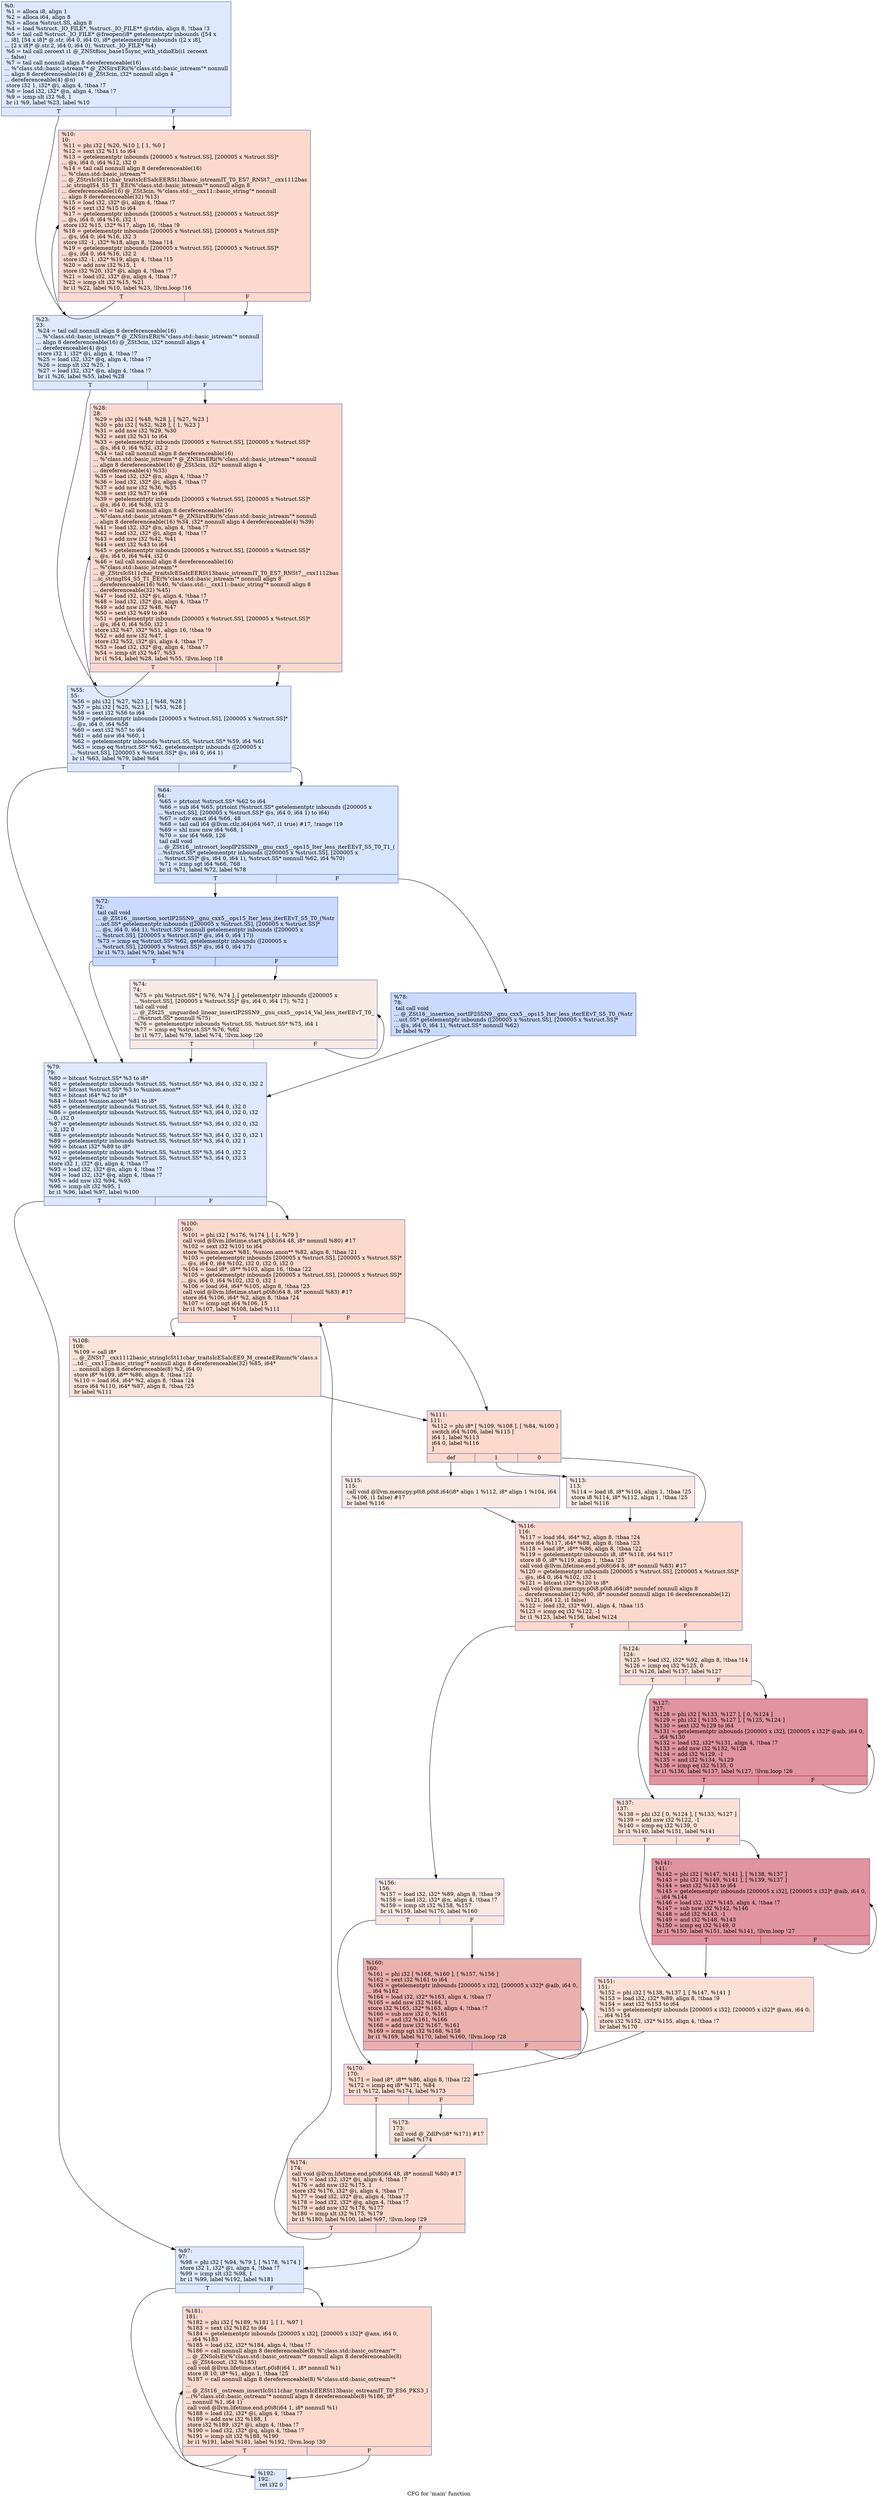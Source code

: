 digraph "CFG for 'main' function" {
	label="CFG for 'main' function";

	Node0x55804d13d630 [shape=record,color="#3d50c3ff", style=filled, fillcolor="#b5cdfa70",label="{%0:\l  %1 = alloca i8, align 1\l  %2 = alloca i64, align 8\l  %3 = alloca %struct.SS, align 8\l  %4 = load %struct._IO_FILE*, %struct._IO_FILE** @stdin, align 8, !tbaa !3\l  %5 = tail call %struct._IO_FILE* @freopen(i8* getelementptr inbounds ([54 x\l... i8], [54 x i8]* @.str, i64 0, i64 0), i8* getelementptr inbounds ([2 x i8],\l... [2 x i8]* @.str.2, i64 0, i64 0), %struct._IO_FILE* %4)\l  %6 = tail call zeroext i1 @_ZNSt8ios_base15sync_with_stdioEb(i1 zeroext\l... false)\l  %7 = tail call nonnull align 8 dereferenceable(16)\l... %\"class.std::basic_istream\"* @_ZNSirsERi(%\"class.std::basic_istream\"* nonnull\l... align 8 dereferenceable(16) @_ZSt3cin, i32* nonnull align 4\l... dereferenceable(4) @n)\l  store i32 1, i32* @i, align 4, !tbaa !7\l  %8 = load i32, i32* @n, align 4, !tbaa !7\l  %9 = icmp slt i32 %8, 1\l  br i1 %9, label %23, label %10\l|{<s0>T|<s1>F}}"];
	Node0x55804d13d630:s0 -> Node0x55804d13d960;
	Node0x55804d13d630:s1 -> Node0x55804d13ec20;
	Node0x55804d13ec20 [shape=record,color="#3d50c3ff", style=filled, fillcolor="#f7ac8e70",label="{%10:\l10:                                               \l  %11 = phi i32 [ %20, %10 ], [ 1, %0 ]\l  %12 = sext i32 %11 to i64\l  %13 = getelementptr inbounds [200005 x %struct.SS], [200005 x %struct.SS]*\l... @s, i64 0, i64 %12, i32 0\l  %14 = tail call nonnull align 8 dereferenceable(16)\l... %\"class.std::basic_istream\"*\l... @_ZStrsIcSt11char_traitsIcESaIcEERSt13basic_istreamIT_T0_ES7_RNSt7__cxx1112bas\l...ic_stringIS4_S5_T1_EE(%\"class.std::basic_istream\"* nonnull align 8\l... dereferenceable(16) @_ZSt3cin, %\"class.std::__cxx11::basic_string\"* nonnull\l... align 8 dereferenceable(32) %13)\l  %15 = load i32, i32* @i, align 4, !tbaa !7\l  %16 = sext i32 %15 to i64\l  %17 = getelementptr inbounds [200005 x %struct.SS], [200005 x %struct.SS]*\l... @s, i64 0, i64 %16, i32 1\l  store i32 %15, i32* %17, align 16, !tbaa !9\l  %18 = getelementptr inbounds [200005 x %struct.SS], [200005 x %struct.SS]*\l... @s, i64 0, i64 %16, i32 3\l  store i32 -1, i32* %18, align 8, !tbaa !14\l  %19 = getelementptr inbounds [200005 x %struct.SS], [200005 x %struct.SS]*\l... @s, i64 0, i64 %16, i32 2\l  store i32 -1, i32* %19, align 4, !tbaa !15\l  %20 = add nsw i32 %15, 1\l  store i32 %20, i32* @i, align 4, !tbaa !7\l  %21 = load i32, i32* @n, align 4, !tbaa !7\l  %22 = icmp slt i32 %15, %21\l  br i1 %22, label %10, label %23, !llvm.loop !16\l|{<s0>T|<s1>F}}"];
	Node0x55804d13ec20:s0 -> Node0x55804d13ec20;
	Node0x55804d13ec20:s1 -> Node0x55804d13d960;
	Node0x55804d13d960 [shape=record,color="#3d50c3ff", style=filled, fillcolor="#b5cdfa70",label="{%23:\l23:                                               \l  %24 = tail call nonnull align 8 dereferenceable(16)\l... %\"class.std::basic_istream\"* @_ZNSirsERi(%\"class.std::basic_istream\"* nonnull\l... align 8 dereferenceable(16) @_ZSt3cin, i32* nonnull align 4\l... dereferenceable(4) @q)\l  store i32 1, i32* @i, align 4, !tbaa !7\l  %25 = load i32, i32* @q, align 4, !tbaa !7\l  %26 = icmp slt i32 %25, 1\l  %27 = load i32, i32* @n, align 4, !tbaa !7\l  br i1 %26, label %55, label %28\l|{<s0>T|<s1>F}}"];
	Node0x55804d13d960:s0 -> Node0x55804d13fdf0;
	Node0x55804d13d960:s1 -> Node0x55804d13fe40;
	Node0x55804d13fe40 [shape=record,color="#3d50c3ff", style=filled, fillcolor="#f7ac8e70",label="{%28:\l28:                                               \l  %29 = phi i32 [ %48, %28 ], [ %27, %23 ]\l  %30 = phi i32 [ %52, %28 ], [ 1, %23 ]\l  %31 = add nsw i32 %29, %30\l  %32 = sext i32 %31 to i64\l  %33 = getelementptr inbounds [200005 x %struct.SS], [200005 x %struct.SS]*\l... @s, i64 0, i64 %32, i32 2\l  %34 = tail call nonnull align 8 dereferenceable(16)\l... %\"class.std::basic_istream\"* @_ZNSirsERi(%\"class.std::basic_istream\"* nonnull\l... align 8 dereferenceable(16) @_ZSt3cin, i32* nonnull align 4\l... dereferenceable(4) %33)\l  %35 = load i32, i32* @n, align 4, !tbaa !7\l  %36 = load i32, i32* @i, align 4, !tbaa !7\l  %37 = add nsw i32 %36, %35\l  %38 = sext i32 %37 to i64\l  %39 = getelementptr inbounds [200005 x %struct.SS], [200005 x %struct.SS]*\l... @s, i64 0, i64 %38, i32 3\l  %40 = tail call nonnull align 8 dereferenceable(16)\l... %\"class.std::basic_istream\"* @_ZNSirsERi(%\"class.std::basic_istream\"* nonnull\l... align 8 dereferenceable(16) %34, i32* nonnull align 4 dereferenceable(4) %39)\l  %41 = load i32, i32* @n, align 4, !tbaa !7\l  %42 = load i32, i32* @i, align 4, !tbaa !7\l  %43 = add nsw i32 %42, %41\l  %44 = sext i32 %43 to i64\l  %45 = getelementptr inbounds [200005 x %struct.SS], [200005 x %struct.SS]*\l... @s, i64 0, i64 %44, i32 0\l  %46 = tail call nonnull align 8 dereferenceable(16)\l... %\"class.std::basic_istream\"*\l... @_ZStrsIcSt11char_traitsIcESaIcEERSt13basic_istreamIT_T0_ES7_RNSt7__cxx1112bas\l...ic_stringIS4_S5_T1_EE(%\"class.std::basic_istream\"* nonnull align 8\l... dereferenceable(16) %40, %\"class.std::__cxx11::basic_string\"* nonnull align 8\l... dereferenceable(32) %45)\l  %47 = load i32, i32* @i, align 4, !tbaa !7\l  %48 = load i32, i32* @n, align 4, !tbaa !7\l  %49 = add nsw i32 %48, %47\l  %50 = sext i32 %49 to i64\l  %51 = getelementptr inbounds [200005 x %struct.SS], [200005 x %struct.SS]*\l... @s, i64 0, i64 %50, i32 1\l  store i32 %47, i32* %51, align 16, !tbaa !9\l  %52 = add nsw i32 %47, 1\l  store i32 %52, i32* @i, align 4, !tbaa !7\l  %53 = load i32, i32* @q, align 4, !tbaa !7\l  %54 = icmp slt i32 %47, %53\l  br i1 %54, label %28, label %55, !llvm.loop !18\l|{<s0>T|<s1>F}}"];
	Node0x55804d13fe40:s0 -> Node0x55804d13fe40;
	Node0x55804d13fe40:s1 -> Node0x55804d13fdf0;
	Node0x55804d13fdf0 [shape=record,color="#3d50c3ff", style=filled, fillcolor="#b5cdfa70",label="{%55:\l55:                                               \l  %56 = phi i32 [ %27, %23 ], [ %48, %28 ]\l  %57 = phi i32 [ %25, %23 ], [ %53, %28 ]\l  %58 = sext i32 %56 to i64\l  %59 = getelementptr inbounds [200005 x %struct.SS], [200005 x %struct.SS]*\l... @s, i64 0, i64 %58\l  %60 = sext i32 %57 to i64\l  %61 = add nsw i64 %60, 1\l  %62 = getelementptr inbounds %struct.SS, %struct.SS* %59, i64 %61\l  %63 = icmp eq %struct.SS* %62, getelementptr inbounds ([200005 x\l... %struct.SS], [200005 x %struct.SS]* @s, i64 0, i64 1)\l  br i1 %63, label %79, label %64\l|{<s0>T|<s1>F}}"];
	Node0x55804d13fdf0:s0 -> Node0x55804d141f10;
	Node0x55804d13fdf0:s1 -> Node0x55804d141f60;
	Node0x55804d141f60 [shape=record,color="#3d50c3ff", style=filled, fillcolor="#a5c3fe70",label="{%64:\l64:                                               \l  %65 = ptrtoint %struct.SS* %62 to i64\l  %66 = sub i64 %65, ptrtoint (%struct.SS* getelementptr inbounds ([200005 x\l... %struct.SS], [200005 x %struct.SS]* @s, i64 0, i64 1) to i64)\l  %67 = sdiv exact i64 %66, 48\l  %68 = tail call i64 @llvm.ctlz.i64(i64 %67, i1 true) #17, !range !19\l  %69 = shl nuw nsw i64 %68, 1\l  %70 = xor i64 %69, 126\l  tail call void\l... @_ZSt16__introsort_loopIP2SSlN9__gnu_cxx5__ops15_Iter_less_iterEEvT_S5_T0_T1_(\l...%struct.SS* getelementptr inbounds ([200005 x %struct.SS], [200005 x\l... %struct.SS]* @s, i64 0, i64 1), %struct.SS* nonnull %62, i64 %70)\l  %71 = icmp sgt i64 %66, 768\l  br i1 %71, label %72, label %78\l|{<s0>T|<s1>F}}"];
	Node0x55804d141f60:s0 -> Node0x55804d142b20;
	Node0x55804d141f60:s1 -> Node0x55804d142bb0;
	Node0x55804d142b20 [shape=record,color="#3d50c3ff", style=filled, fillcolor="#88abfd70",label="{%72:\l72:                                               \l  tail call void\l... @_ZSt16__insertion_sortIP2SSN9__gnu_cxx5__ops15_Iter_less_iterEEvT_S5_T0_(%str\l...uct.SS* getelementptr inbounds ([200005 x %struct.SS], [200005 x %struct.SS]*\l... @s, i64 0, i64 1), %struct.SS* nonnull getelementptr inbounds ([200005 x\l... %struct.SS], [200005 x %struct.SS]* @s, i64 0, i64 17))\l  %73 = icmp eq %struct.SS* %62, getelementptr inbounds ([200005 x\l... %struct.SS], [200005 x %struct.SS]* @s, i64 0, i64 17)\l  br i1 %73, label %79, label %74\l|{<s0>T|<s1>F}}"];
	Node0x55804d142b20:s0 -> Node0x55804d141f10;
	Node0x55804d142b20:s1 -> Node0x55804d1430d0;
	Node0x55804d1430d0 [shape=record,color="#3d50c3ff", style=filled, fillcolor="#eed0c070",label="{%74:\l74:                                               \l  %75 = phi %struct.SS* [ %76, %74 ], [ getelementptr inbounds ([200005 x\l... %struct.SS], [200005 x %struct.SS]* @s, i64 0, i64 17), %72 ]\l  tail call void\l... @_ZSt25__unguarded_linear_insertIP2SSN9__gnu_cxx5__ops14_Val_less_iterEEvT_T0_\l...(%struct.SS* nonnull %75)\l  %76 = getelementptr inbounds %struct.SS, %struct.SS* %75, i64 1\l  %77 = icmp eq %struct.SS* %76, %62\l  br i1 %77, label %79, label %74, !llvm.loop !20\l|{<s0>T|<s1>F}}"];
	Node0x55804d1430d0:s0 -> Node0x55804d141f10;
	Node0x55804d1430d0:s1 -> Node0x55804d1430d0;
	Node0x55804d142bb0 [shape=record,color="#3d50c3ff", style=filled, fillcolor="#88abfd70",label="{%78:\l78:                                               \l  tail call void\l... @_ZSt16__insertion_sortIP2SSN9__gnu_cxx5__ops15_Iter_less_iterEEvT_S5_T0_(%str\l...uct.SS* getelementptr inbounds ([200005 x %struct.SS], [200005 x %struct.SS]*\l... @s, i64 0, i64 1), %struct.SS* nonnull %62)\l  br label %79\l}"];
	Node0x55804d142bb0 -> Node0x55804d141f10;
	Node0x55804d141f10 [shape=record,color="#3d50c3ff", style=filled, fillcolor="#b5cdfa70",label="{%79:\l79:                                               \l  %80 = bitcast %struct.SS* %3 to i8*\l  %81 = getelementptr inbounds %struct.SS, %struct.SS* %3, i64 0, i32 0, i32 2\l  %82 = bitcast %struct.SS* %3 to %union.anon**\l  %83 = bitcast i64* %2 to i8*\l  %84 = bitcast %union.anon* %81 to i8*\l  %85 = getelementptr inbounds %struct.SS, %struct.SS* %3, i64 0, i32 0\l  %86 = getelementptr inbounds %struct.SS, %struct.SS* %3, i64 0, i32 0, i32\l... 0, i32 0\l  %87 = getelementptr inbounds %struct.SS, %struct.SS* %3, i64 0, i32 0, i32\l... 2, i32 0\l  %88 = getelementptr inbounds %struct.SS, %struct.SS* %3, i64 0, i32 0, i32 1\l  %89 = getelementptr inbounds %struct.SS, %struct.SS* %3, i64 0, i32 1\l  %90 = bitcast i32* %89 to i8*\l  %91 = getelementptr inbounds %struct.SS, %struct.SS* %3, i64 0, i32 2\l  %92 = getelementptr inbounds %struct.SS, %struct.SS* %3, i64 0, i32 3\l  store i32 1, i32* @i, align 4, !tbaa !7\l  %93 = load i32, i32* @n, align 4, !tbaa !7\l  %94 = load i32, i32* @q, align 4, !tbaa !7\l  %95 = add nsw i32 %94, %93\l  %96 = icmp slt i32 %95, 1\l  br i1 %96, label %97, label %100\l|{<s0>T|<s1>F}}"];
	Node0x55804d141f10:s0 -> Node0x55804d144540;
	Node0x55804d141f10:s1 -> Node0x55804d144590;
	Node0x55804d144540 [shape=record,color="#3d50c3ff", style=filled, fillcolor="#b5cdfa70",label="{%97:\l97:                                               \l  %98 = phi i32 [ %94, %79 ], [ %178, %174 ]\l  store i32 1, i32* @i, align 4, !tbaa !7\l  %99 = icmp slt i32 %98, 1\l  br i1 %99, label %192, label %181\l|{<s0>T|<s1>F}}"];
	Node0x55804d144540:s0 -> Node0x55804d144890;
	Node0x55804d144540:s1 -> Node0x55804d144920;
	Node0x55804d144590 [shape=record,color="#3d50c3ff", style=filled, fillcolor="#f7ac8e70",label="{%100:\l100:                                              \l  %101 = phi i32 [ %176, %174 ], [ 1, %79 ]\l  call void @llvm.lifetime.start.p0i8(i64 48, i8* nonnull %80) #17\l  %102 = sext i32 %101 to i64\l  store %union.anon* %81, %union.anon** %82, align 8, !tbaa !21\l  %103 = getelementptr inbounds [200005 x %struct.SS], [200005 x %struct.SS]*\l... @s, i64 0, i64 %102, i32 0, i32 0, i32 0\l  %104 = load i8*, i8** %103, align 16, !tbaa !22\l  %105 = getelementptr inbounds [200005 x %struct.SS], [200005 x %struct.SS]*\l... @s, i64 0, i64 %102, i32 0, i32 1\l  %106 = load i64, i64* %105, align 8, !tbaa !23\l  call void @llvm.lifetime.start.p0i8(i64 8, i8* nonnull %83) #17\l  store i64 %106, i64* %2, align 8, !tbaa !24\l  %107 = icmp ugt i64 %106, 15\l  br i1 %107, label %108, label %111\l|{<s0>T|<s1>F}}"];
	Node0x55804d144590:s0 -> Node0x55804d145b20;
	Node0x55804d144590:s1 -> Node0x55804d145bb0;
	Node0x55804d145b20 [shape=record,color="#3d50c3ff", style=filled, fillcolor="#f5c1a970",label="{%108:\l108:                                              \l  %109 = call i8*\l... @_ZNSt7__cxx1112basic_stringIcSt11char_traitsIcESaIcEE9_M_createERmm(%\"class.s\l...td::__cxx11::basic_string\"* nonnull align 8 dereferenceable(32) %85, i64*\l... nonnull align 8 dereferenceable(8) %2, i64 0)\l  store i8* %109, i8** %86, align 8, !tbaa !22\l  %110 = load i64, i64* %2, align 8, !tbaa !24\l  store i64 %110, i64* %87, align 8, !tbaa !25\l  br label %111\l}"];
	Node0x55804d145b20 -> Node0x55804d145bb0;
	Node0x55804d145bb0 [shape=record,color="#3d50c3ff", style=filled, fillcolor="#f7ac8e70",label="{%111:\l111:                                              \l  %112 = phi i8* [ %109, %108 ], [ %84, %100 ]\l  switch i64 %106, label %115 [\l    i64 1, label %113\l    i64 0, label %116\l  ]\l|{<s0>def|<s1>1|<s2>0}}"];
	Node0x55804d145bb0:s0 -> Node0x55804d146950;
	Node0x55804d145bb0:s1 -> Node0x55804d1469a0;
	Node0x55804d145bb0:s2 -> Node0x55804d146a30;
	Node0x55804d1469a0 [shape=record,color="#3d50c3ff", style=filled, fillcolor="#efcebd70",label="{%113:\l113:                                              \l  %114 = load i8, i8* %104, align 1, !tbaa !25\l  store i8 %114, i8* %112, align 1, !tbaa !25\l  br label %116\l}"];
	Node0x55804d1469a0 -> Node0x55804d146a30;
	Node0x55804d146950 [shape=record,color="#3d50c3ff", style=filled, fillcolor="#efcebd70",label="{%115:\l115:                                              \l  call void @llvm.memcpy.p0i8.p0i8.i64(i8* align 1 %112, i8* align 1 %104, i64\l... %106, i1 false) #17\l  br label %116\l}"];
	Node0x55804d146950 -> Node0x55804d146a30;
	Node0x55804d146a30 [shape=record,color="#3d50c3ff", style=filled, fillcolor="#f7ac8e70",label="{%116:\l116:                                              \l  %117 = load i64, i64* %2, align 8, !tbaa !24\l  store i64 %117, i64* %88, align 8, !tbaa !23\l  %118 = load i8*, i8** %86, align 8, !tbaa !22\l  %119 = getelementptr inbounds i8, i8* %118, i64 %117\l  store i8 0, i8* %119, align 1, !tbaa !25\l  call void @llvm.lifetime.end.p0i8(i64 8, i8* nonnull %83) #17\l  %120 = getelementptr inbounds [200005 x %struct.SS], [200005 x %struct.SS]*\l... @s, i64 0, i64 %102, i32 1\l  %121 = bitcast i32* %120 to i8*\l  call void @llvm.memcpy.p0i8.p0i8.i64(i8* noundef nonnull align 8\l... dereferenceable(12) %90, i8* noundef nonnull align 16 dereferenceable(12)\l... %121, i64 12, i1 false)\l  %122 = load i32, i32* %91, align 4, !tbaa !15\l  %123 = icmp eq i32 %122, -1\l  br i1 %123, label %156, label %124\l|{<s0>T|<s1>F}}"];
	Node0x55804d146a30:s0 -> Node0x55804d149600;
	Node0x55804d146a30:s1 -> Node0x55804d149650;
	Node0x55804d149650 [shape=record,color="#3d50c3ff", style=filled, fillcolor="#f7bca170",label="{%124:\l124:                                              \l  %125 = load i32, i32* %92, align 8, !tbaa !14\l  %126 = icmp eq i32 %125, 0\l  br i1 %126, label %137, label %127\l|{<s0>T|<s1>F}}"];
	Node0x55804d149650:s0 -> Node0x55804d149e60;
	Node0x55804d149650:s1 -> Node0x55804d149eb0;
	Node0x55804d149eb0 [shape=record,color="#b70d28ff", style=filled, fillcolor="#b70d2870",label="{%127:\l127:                                              \l  %128 = phi i32 [ %133, %127 ], [ 0, %124 ]\l  %129 = phi i32 [ %135, %127 ], [ %125, %124 ]\l  %130 = sext i32 %129 to i64\l  %131 = getelementptr inbounds [200005 x i32], [200005 x i32]* @aib, i64 0,\l... i64 %130\l  %132 = load i32, i32* %131, align 4, !tbaa !7\l  %133 = add nsw i32 %132, %128\l  %134 = add i32 %129, -1\l  %135 = and i32 %134, %129\l  %136 = icmp eq i32 %135, 0\l  br i1 %136, label %137, label %127, !llvm.loop !26\l|{<s0>T|<s1>F}}"];
	Node0x55804d149eb0:s0 -> Node0x55804d149e60;
	Node0x55804d149eb0:s1 -> Node0x55804d149eb0;
	Node0x55804d149e60 [shape=record,color="#3d50c3ff", style=filled, fillcolor="#f7bca170",label="{%137:\l137:                                              \l  %138 = phi i32 [ 0, %124 ], [ %133, %127 ]\l  %139 = add nsw i32 %122, -1\l  %140 = icmp eq i32 %139, 0\l  br i1 %140, label %151, label %141\l|{<s0>T|<s1>F}}"];
	Node0x55804d149e60:s0 -> Node0x55804d14b5d0;
	Node0x55804d149e60:s1 -> Node0x55804d14b620;
	Node0x55804d14b620 [shape=record,color="#b70d28ff", style=filled, fillcolor="#b70d2870",label="{%141:\l141:                                              \l  %142 = phi i32 [ %147, %141 ], [ %138, %137 ]\l  %143 = phi i32 [ %149, %141 ], [ %139, %137 ]\l  %144 = sext i32 %143 to i64\l  %145 = getelementptr inbounds [200005 x i32], [200005 x i32]* @aib, i64 0,\l... i64 %144\l  %146 = load i32, i32* %145, align 4, !tbaa !7\l  %147 = sub nsw i32 %142, %146\l  %148 = add i32 %143, -1\l  %149 = and i32 %148, %143\l  %150 = icmp eq i32 %149, 0\l  br i1 %150, label %151, label %141, !llvm.loop !27\l|{<s0>T|<s1>F}}"];
	Node0x55804d14b620:s0 -> Node0x55804d14b5d0;
	Node0x55804d14b620:s1 -> Node0x55804d14b620;
	Node0x55804d14b5d0 [shape=record,color="#3d50c3ff", style=filled, fillcolor="#f7bca170",label="{%151:\l151:                                              \l  %152 = phi i32 [ %138, %137 ], [ %147, %141 ]\l  %153 = load i32, i32* %89, align 8, !tbaa !9\l  %154 = sext i32 %153 to i64\l  %155 = getelementptr inbounds [200005 x i32], [200005 x i32]* @ans, i64 0,\l... i64 %154\l  store i32 %152, i32* %155, align 4, !tbaa !7\l  br label %170\l}"];
	Node0x55804d14b5d0 -> Node0x55804d14c600;
	Node0x55804d149600 [shape=record,color="#3d50c3ff", style=filled, fillcolor="#f1ccb870",label="{%156:\l156:                                              \l  %157 = load i32, i32* %89, align 8, !tbaa !9\l  %158 = load i32, i32* @n, align 4, !tbaa !7\l  %159 = icmp slt i32 %158, %157\l  br i1 %159, label %170, label %160\l|{<s0>T|<s1>F}}"];
	Node0x55804d149600:s0 -> Node0x55804d14c600;
	Node0x55804d149600:s1 -> Node0x55804d14c830;
	Node0x55804d14c830 [shape=record,color="#3d50c3ff", style=filled, fillcolor="#d24b4070",label="{%160:\l160:                                              \l  %161 = phi i32 [ %168, %160 ], [ %157, %156 ]\l  %162 = sext i32 %161 to i64\l  %163 = getelementptr inbounds [200005 x i32], [200005 x i32]* @aib, i64 0,\l... i64 %162\l  %164 = load i32, i32* %163, align 4, !tbaa !7\l  %165 = add nsw i32 %164, 1\l  store i32 %165, i32* %163, align 4, !tbaa !7\l  %166 = sub nsw i32 0, %161\l  %167 = and i32 %161, %166\l  %168 = add nsw i32 %167, %161\l  %169 = icmp sgt i32 %168, %158\l  br i1 %169, label %170, label %160, !llvm.loop !28\l|{<s0>T|<s1>F}}"];
	Node0x55804d14c830:s0 -> Node0x55804d14c600;
	Node0x55804d14c830:s1 -> Node0x55804d14c830;
	Node0x55804d14c600 [shape=record,color="#3d50c3ff", style=filled, fillcolor="#f7ac8e70",label="{%170:\l170:                                              \l  %171 = load i8*, i8** %86, align 8, !tbaa !22\l  %172 = icmp eq i8* %171, %84\l  br i1 %172, label %174, label %173\l|{<s0>T|<s1>F}}"];
	Node0x55804d14c600:s0 -> Node0x55804d144690;
	Node0x55804d14c600:s1 -> Node0x55804d14d6a0;
	Node0x55804d14d6a0 [shape=record,color="#3d50c3ff", style=filled, fillcolor="#f7bca170",label="{%173:\l173:                                              \l  call void @_ZdlPv(i8* %171) #17\l  br label %174\l}"];
	Node0x55804d14d6a0 -> Node0x55804d144690;
	Node0x55804d144690 [shape=record,color="#3d50c3ff", style=filled, fillcolor="#f7ac8e70",label="{%174:\l174:                                              \l  call void @llvm.lifetime.end.p0i8(i64 48, i8* nonnull %80) #17\l  %175 = load i32, i32* @i, align 4, !tbaa !7\l  %176 = add nsw i32 %175, 1\l  store i32 %176, i32* @i, align 4, !tbaa !7\l  %177 = load i32, i32* @n, align 4, !tbaa !7\l  %178 = load i32, i32* @q, align 4, !tbaa !7\l  %179 = add nsw i32 %178, %177\l  %180 = icmp slt i32 %175, %179\l  br i1 %180, label %100, label %97, !llvm.loop !29\l|{<s0>T|<s1>F}}"];
	Node0x55804d144690:s0 -> Node0x55804d144590;
	Node0x55804d144690:s1 -> Node0x55804d144540;
	Node0x55804d144920 [shape=record,color="#3d50c3ff", style=filled, fillcolor="#f7ac8e70",label="{%181:\l181:                                              \l  %182 = phi i32 [ %189, %181 ], [ 1, %97 ]\l  %183 = sext i32 %182 to i64\l  %184 = getelementptr inbounds [200005 x i32], [200005 x i32]* @ans, i64 0,\l... i64 %183\l  %185 = load i32, i32* %184, align 4, !tbaa !7\l  %186 = call nonnull align 8 dereferenceable(8) %\"class.std::basic_ostream\"*\l... @_ZNSolsEi(%\"class.std::basic_ostream\"* nonnull align 8 dereferenceable(8)\l... @_ZSt4cout, i32 %185)\l  call void @llvm.lifetime.start.p0i8(i64 1, i8* nonnull %1)\l  store i8 10, i8* %1, align 1, !tbaa !25\l  %187 = call nonnull align 8 dereferenceable(8) %\"class.std::basic_ostream\"*\l...\l... @_ZSt16__ostream_insertIcSt11char_traitsIcEERSt13basic_ostreamIT_T0_ES6_PKS3_l\l...(%\"class.std::basic_ostream\"* nonnull align 8 dereferenceable(8) %186, i8*\l... nonnull %1, i64 1)\l  call void @llvm.lifetime.end.p0i8(i64 1, i8* nonnull %1)\l  %188 = load i32, i32* @i, align 4, !tbaa !7\l  %189 = add nsw i32 %188, 1\l  store i32 %189, i32* @i, align 4, !tbaa !7\l  %190 = load i32, i32* @q, align 4, !tbaa !7\l  %191 = icmp slt i32 %188, %190\l  br i1 %191, label %181, label %192, !llvm.loop !30\l|{<s0>T|<s1>F}}"];
	Node0x55804d144920:s0 -> Node0x55804d144920;
	Node0x55804d144920:s1 -> Node0x55804d144890;
	Node0x55804d144890 [shape=record,color="#3d50c3ff", style=filled, fillcolor="#b5cdfa70",label="{%192:\l192:                                              \l  ret i32 0\l}"];
}
